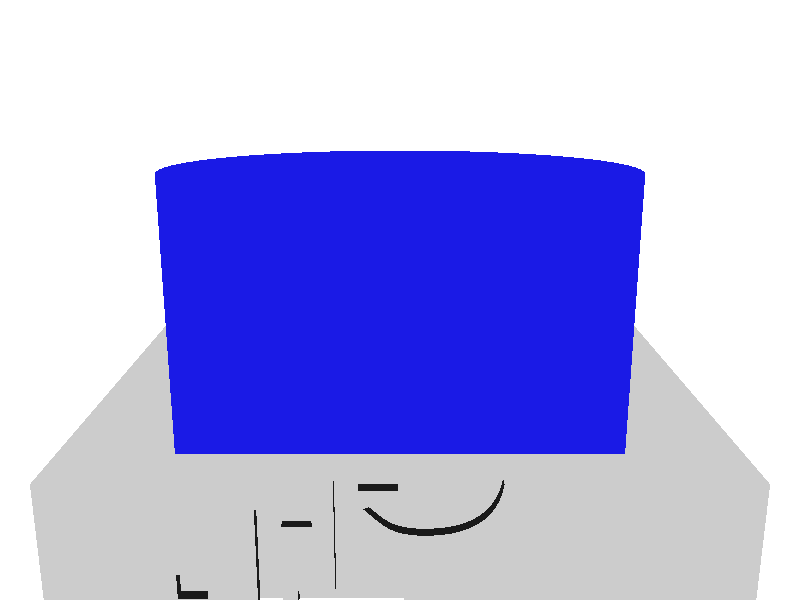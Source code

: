 
// Used for a multi-pass render which creates alpha from BG difference, keeping shadows!
#ifndef (SL_r)
  #declare SL_r = 1 ;
#end
#ifndef (SL_g)
  #declare SL_g = 1 ;
#end
#ifndef (SL_b)
  #declare SL_b = 1 ;
#end

#declare SceneLight = rgb<SL_r,SL_g,SL_b> ;

// Coordinate system: [left-right (x), up-down (y), near-far (z)]

global_settings {
  //assumed_gamma 1
  max_trace_level 15
}

background { color SceneLight }
box {
  <4,-0.6,2>, <-4,-0.61,-2>
  pigment {
      color SceneLight
  }
}

light_source { // Primary scene soft light just offset from center
  <0.5,6,3>
  color rgb<1.9,1.9,1.9> // lowest we can go w/o creating obnoxious 2d shadow
  area_light
  <1.2,0,0> <0,0,1.2>
  12,12 // quality numbers in directions..?
  adaptive 0  // 0,1,2,3...
  jitter // random softening
}


cylinder {
  <0.0,-0.6,0.0>
  <0.0,0.9,0.0>
  0.8
  texture {
    pigment {
      color
      <0.1,0.1,0.9> 
    }
    finish {
      specular
      0.6 
    }
    /*normal {
      marble
      0.25
      scale
      0.5 
    }*/
  }
  rotate
  <0,0,0> 
}

box { // left-most box edge
  <1.0,-0.6,1.0>, <0.8,-0.1,-1.0>
  texture {
    pigment {
      color
      <0.8,0.8,0.8> 
    }
    finish {
      specular
      0.9
    }
  }
}

box { // right-most box edge
  <-1.0,-0.6,1.0>, <-0.8,-0.1,-1.0>
  texture {
    pigment {
      color
      <0.8,0.8,0.8> 
    }
    finish {
      specular
      0.9
    }
  }
}

box { // front-most box edge
  <-1.0,-0.6,0.8>, <1.0,-0.1,1.0>
  texture {
    pigment {
      color
      <0.8,0.8,0.8> 
    }
    finish {
      specular
      0.9
    }
  }
}

difference {
  box { // front-most box edge
    <-1.0,-0.6,1.0>, <1.0,-0.1,1.05>
    texture {
      pigment {
        color
        <0.8,0.8,0.8> 
      }
      finish {
        specular
        0.9
      }
    }
  }
  text {
    ttf "crystal.ttf" "Meili" 11, -0.3
    pigment { color <0.1,0.1,0.1>  }
    finish { reflection .25 specular 1 }
    translate <-0.5, 0.0, 0.0>
  }
}

camera {
  perspective
  location
  <0.0,1.4,4.0>
  direction
  <0,0,1.5>
  look_at
  <0,0.3,0>
  blur_samples
  50
  right
  <1.0,0,0>
  right
  <1.0,0,0> 
}

